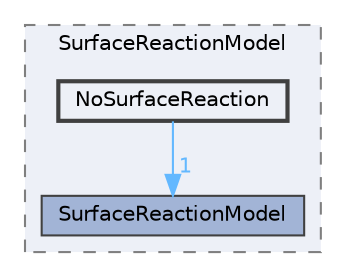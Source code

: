 digraph "src/lagrangian/intermediate/submodels/ReactingMultiphase/SurfaceReactionModel/NoSurfaceReaction"
{
 // LATEX_PDF_SIZE
  bgcolor="transparent";
  edge [fontname=Helvetica,fontsize=10,labelfontname=Helvetica,labelfontsize=10];
  node [fontname=Helvetica,fontsize=10,shape=box,height=0.2,width=0.4];
  compound=true
  subgraph clusterdir_4e23b1bba467102987a015a625bcb2e0 {
    graph [ bgcolor="#edf0f7", pencolor="grey50", label="SurfaceReactionModel", fontname=Helvetica,fontsize=10 style="filled,dashed", URL="dir_4e23b1bba467102987a015a625bcb2e0.html",tooltip=""]
  dir_3b2356bc1b35347ed10c00a389d0614f [label="SurfaceReactionModel", fillcolor="#a2b4d6", color="grey25", style="filled", URL="dir_3b2356bc1b35347ed10c00a389d0614f.html",tooltip=""];
  dir_1baad30b9912e193f9d93f8ac601e6d0 [label="NoSurfaceReaction", fillcolor="#edf0f7", color="grey25", style="filled,bold", URL="dir_1baad30b9912e193f9d93f8ac601e6d0.html",tooltip=""];
  }
  dir_1baad30b9912e193f9d93f8ac601e6d0->dir_3b2356bc1b35347ed10c00a389d0614f [headlabel="1", labeldistance=1.5 headhref="dir_002603_003868.html" href="dir_002603_003868.html" color="steelblue1" fontcolor="steelblue1"];
}
